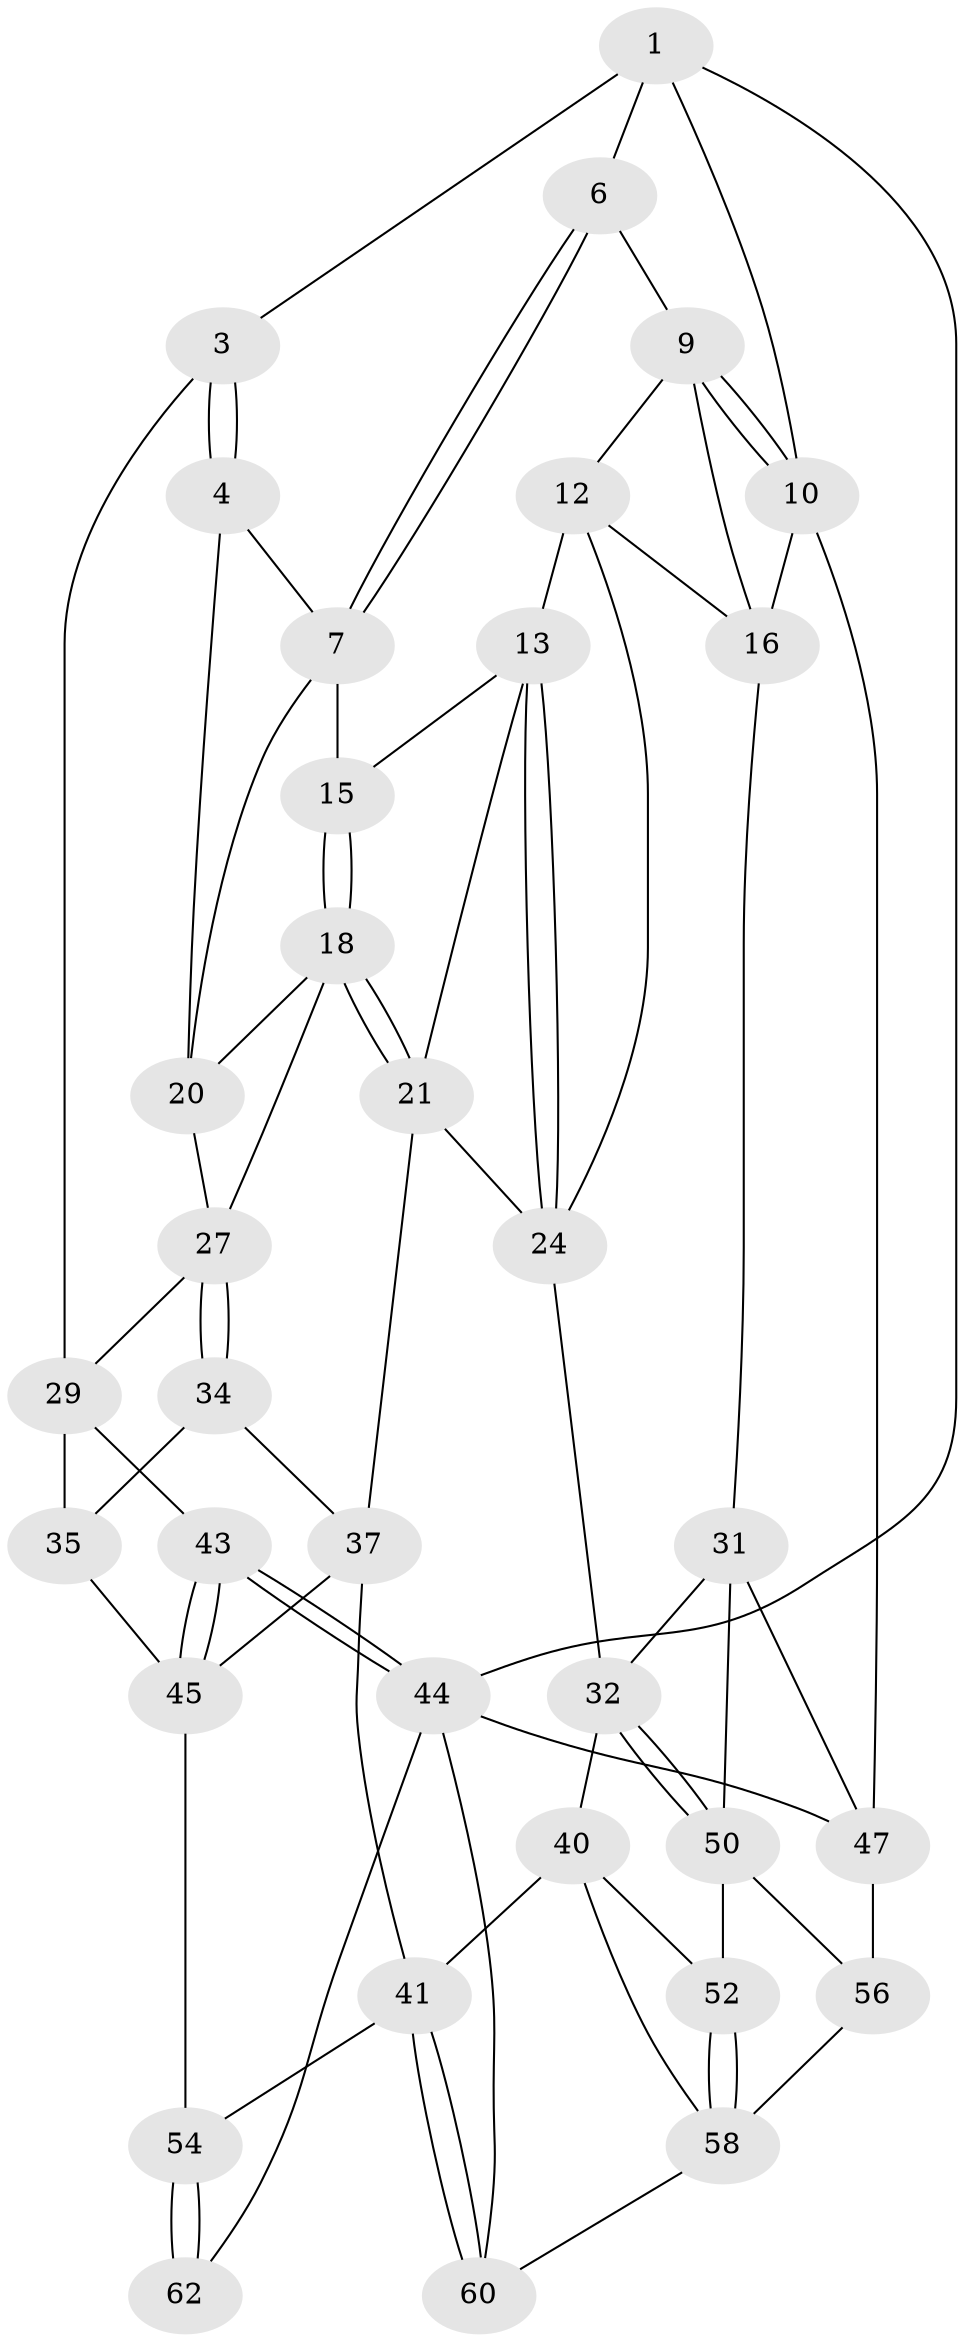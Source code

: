 // original degree distribution, {3: 0.03225806451612903, 6: 0.24193548387096775, 5: 0.45161290322580644, 4: 0.27419354838709675}
// Generated by graph-tools (version 1.1) at 2025/42/03/06/25 10:42:28]
// undirected, 35 vertices, 77 edges
graph export_dot {
graph [start="1"]
  node [color=gray90,style=filled];
  1 [pos="+0.33299143905002865+0",super="+2"];
  3 [pos="+0+0.24176892719793167"];
  4 [pos="+0+0.2471043150614252",super="+5"];
  6 [pos="+0.34828212578369233+0"];
  7 [pos="+0.3852871050525862+0.15309790108003027",super="+8"];
  9 [pos="+0.6576502408048495+0",super="+11"];
  10 [pos="+1+0"];
  12 [pos="+0.6527326628362439+0.2382358614429298",super="+23"];
  13 [pos="+0.6489673870360837+0.24104301654230917",super="+14"];
  15 [pos="+0.40134349570273953+0.18978367490579376"];
  16 [pos="+1+0.25375178886609556",super="+17"];
  18 [pos="+0.3159161625526002+0.4310090160463096",super="+19"];
  20 [pos="+0.18738101620992637+0.269401394814524",super="+22"];
  21 [pos="+0.47939630764579694+0.4853157433262545",super="+25"];
  24 [pos="+0.6090187681871077+0.5021076572043113",super="+26"];
  27 [pos="+0.30076752325317363+0.4363238621456414",super="+28"];
  29 [pos="+0.09919883879253613+0.4871418054804533",super="+30"];
  31 [pos="+1+0.5517265086848384",super="+49"];
  32 [pos="+0.7951771681628732+0.6163261740753373",super="+33"];
  34 [pos="+0.27242737599022754+0.5254490966613321",super="+39"];
  35 [pos="+0.15698829074062184+0.6334533228520312",super="+36"];
  37 [pos="+0.4341076106989765+0.7266160047658585",super="+38"];
  40 [pos="+0.4845303636456684+0.8005579919485505",super="+53"];
  41 [pos="+0.4828299842243053+0.8003841366388965",super="+42"];
  43 [pos="+0+0.8773329474430589"];
  44 [pos="+0+1",super="+61"];
  45 [pos="+0.039243678345071385+0.7804921892244238",super="+46"];
  47 [pos="+1+1",super="+48"];
  50 [pos="+0.8201066186706852+0.7231657857356646",super="+51"];
  52 [pos="+0.7459249427780338+0.8348057185289447"];
  54 [pos="+0.45099414149566347+0.8209237113302859",super="+55"];
  56 [pos="+0.8827682700689973+0.8235031703247712",super="+57"];
  58 [pos="+0.7925000364262375+1",super="+59"];
  60 [pos="+0.5726073272388565+1"];
  62 [pos="+0.3397428578737731+1"];
  1 -- 6;
  1 -- 10;
  1 -- 3;
  1 -- 44;
  3 -- 4;
  3 -- 4;
  3 -- 29;
  4 -- 7;
  4 -- 20;
  6 -- 7;
  6 -- 7;
  6 -- 9;
  7 -- 15;
  7 -- 20;
  9 -- 10;
  9 -- 10;
  9 -- 16;
  9 -- 12;
  10 -- 47;
  10 -- 16;
  12 -- 13;
  12 -- 16;
  12 -- 24;
  13 -- 24;
  13 -- 24;
  13 -- 21;
  13 -- 15;
  15 -- 18;
  15 -- 18;
  16 -- 31;
  18 -- 21;
  18 -- 21;
  18 -- 27;
  18 -- 20;
  20 -- 27;
  21 -- 24;
  21 -- 37;
  24 -- 32;
  27 -- 34;
  27 -- 34;
  27 -- 29;
  29 -- 35;
  29 -- 43;
  31 -- 32;
  31 -- 50;
  31 -- 47;
  32 -- 50;
  32 -- 50;
  32 -- 40;
  34 -- 35 [weight=2];
  34 -- 37;
  35 -- 45;
  37 -- 41;
  37 -- 45;
  40 -- 41;
  40 -- 52;
  40 -- 58;
  41 -- 60;
  41 -- 60;
  41 -- 54;
  43 -- 44;
  43 -- 44;
  43 -- 45;
  43 -- 45;
  44 -- 47;
  44 -- 62;
  44 -- 60;
  45 -- 54;
  47 -- 56 [weight=2];
  50 -- 56;
  50 -- 52;
  52 -- 58;
  52 -- 58;
  54 -- 62 [weight=2];
  54 -- 62;
  56 -- 58;
  58 -- 60;
}
